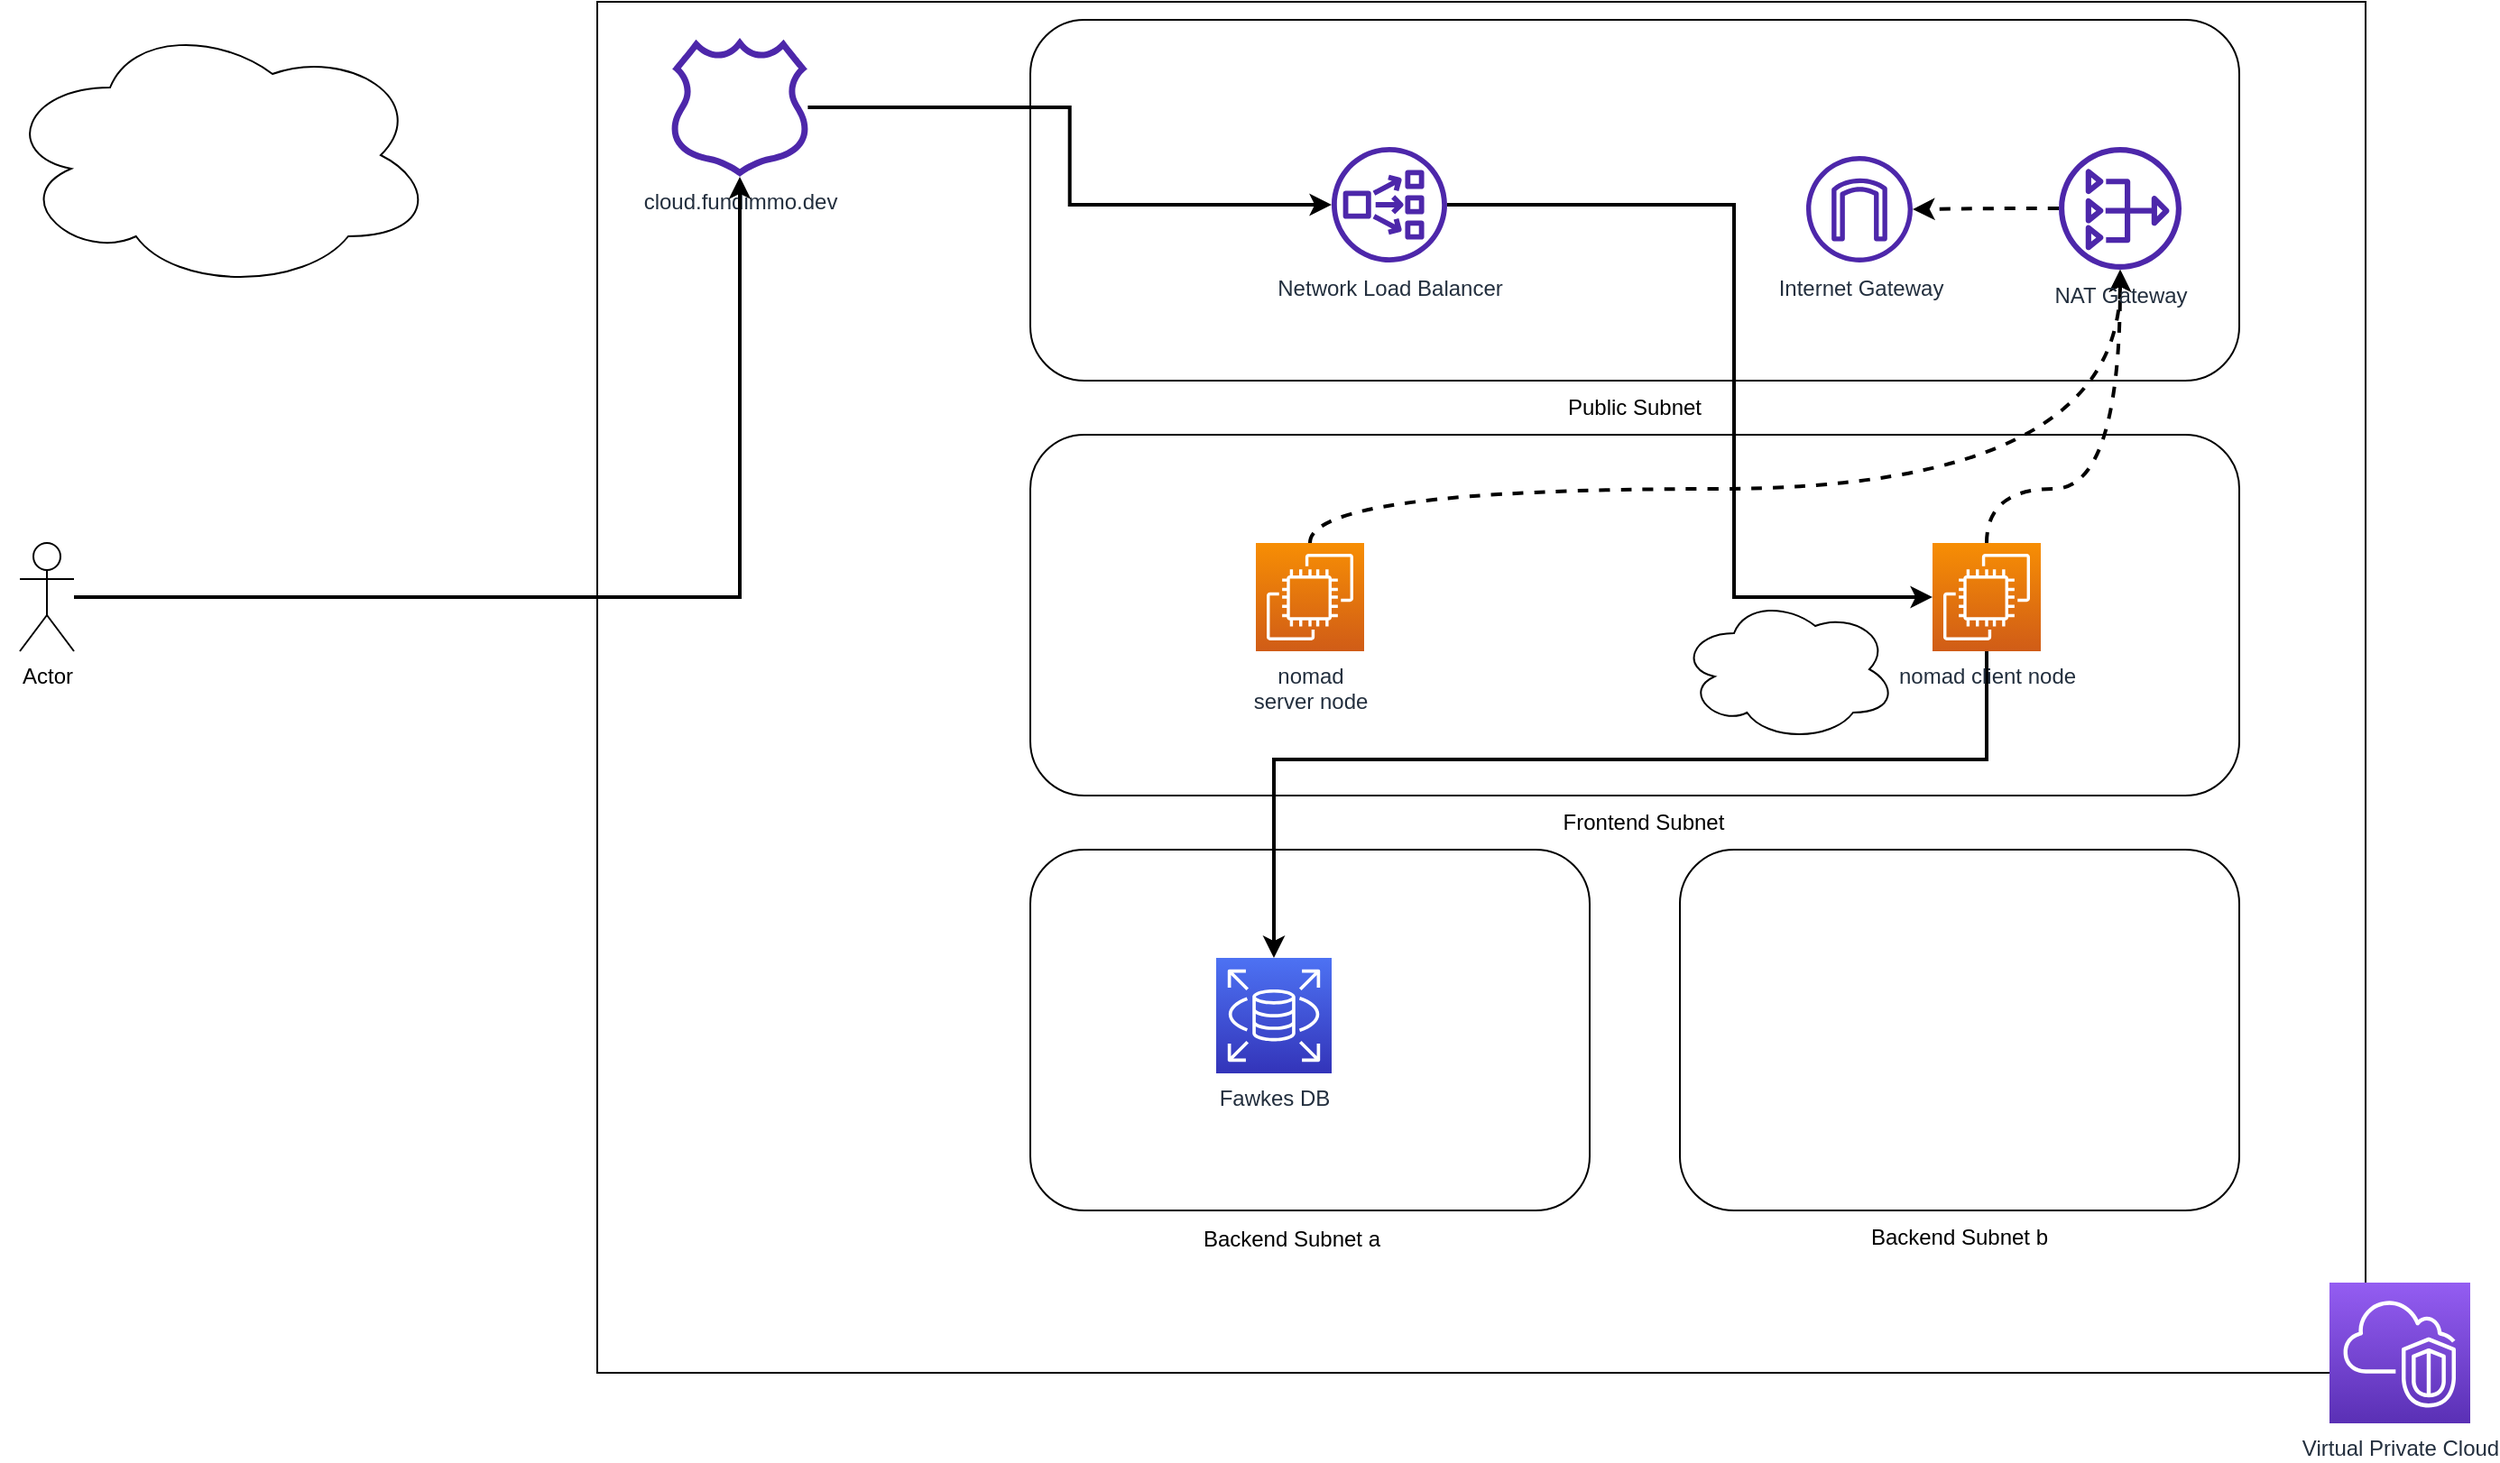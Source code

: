 <mxfile version="20.0.4" type="github">
  <diagram id="0LEvk2xclRuxLxfBsZIf" name="Page-1">
    <mxGraphModel dx="2893" dy="1160" grid="1" gridSize="10" guides="1" tooltips="1" connect="1" arrows="1" fold="1" page="1" pageScale="1" pageWidth="827" pageHeight="1169" math="0" shadow="0">
      <root>
        <mxCell id="0" />
        <mxCell id="1" parent="0" />
        <mxCell id="Xxuf5ZZHQfM1ku2_JkdN-16" value="" style="rounded=0,5;whiteSpace=wrap;html=1;" vertex="1" parent="1">
          <mxGeometry x="-350" y="90" width="980" height="760" as="geometry" />
        </mxCell>
        <mxCell id="Xxuf5ZZHQfM1ku2_JkdN-1" value="" style="rounded=1;whiteSpace=wrap;html=1;" vertex="1" parent="1">
          <mxGeometry x="-110" y="100" width="670" height="200" as="geometry" />
        </mxCell>
        <mxCell id="Xxuf5ZZHQfM1ku2_JkdN-2" value="" style="rounded=1;whiteSpace=wrap;html=1;" vertex="1" parent="1">
          <mxGeometry x="-110" y="330" width="670" height="200" as="geometry" />
        </mxCell>
        <mxCell id="Xxuf5ZZHQfM1ku2_JkdN-3" value="" style="rounded=1;whiteSpace=wrap;html=1;" vertex="1" parent="1">
          <mxGeometry x="-110" y="560" width="310" height="200" as="geometry" />
        </mxCell>
        <mxCell id="Xxuf5ZZHQfM1ku2_JkdN-4" value="" style="rounded=1;whiteSpace=wrap;html=1;" vertex="1" parent="1">
          <mxGeometry x="250" y="560" width="310" height="200" as="geometry" />
        </mxCell>
        <mxCell id="Xxuf5ZZHQfM1ku2_JkdN-36" style="edgeStyle=orthogonalEdgeStyle;orthogonalLoop=1;jettySize=auto;html=1;strokeWidth=2;curved=1;dashed=1;" edge="1" parent="1" source="Xxuf5ZZHQfM1ku2_JkdN-5" target="Xxuf5ZZHQfM1ku2_JkdN-23">
          <mxGeometry relative="1" as="geometry">
            <Array as="points">
              <mxPoint x="45" y="360" />
              <mxPoint x="494" y="360" />
            </Array>
          </mxGeometry>
        </mxCell>
        <mxCell id="Xxuf5ZZHQfM1ku2_JkdN-5" value="nomad &lt;br&gt;server node" style="sketch=0;points=[[0,0,0],[0.25,0,0],[0.5,0,0],[0.75,0,0],[1,0,0],[0,1,0],[0.25,1,0],[0.5,1,0],[0.75,1,0],[1,1,0],[0,0.25,0],[0,0.5,0],[0,0.75,0],[1,0.25,0],[1,0.5,0],[1,0.75,0]];outlineConnect=0;fontColor=#232F3E;gradientColor=#F78E04;gradientDirection=north;fillColor=#D05C17;strokeColor=#ffffff;dashed=0;verticalLabelPosition=bottom;verticalAlign=top;align=center;html=1;fontSize=12;fontStyle=0;aspect=fixed;shape=mxgraph.aws4.resourceIcon;resIcon=mxgraph.aws4.ec2;" vertex="1" parent="1">
          <mxGeometry x="15" y="390" width="60" height="60" as="geometry" />
        </mxCell>
        <mxCell id="Xxuf5ZZHQfM1ku2_JkdN-32" style="edgeStyle=orthogonalEdgeStyle;rounded=0;orthogonalLoop=1;jettySize=auto;html=1;entryX=0.5;entryY=0;entryDx=0;entryDy=0;entryPerimeter=0;strokeWidth=2;" edge="1" parent="1" source="Xxuf5ZZHQfM1ku2_JkdN-6" target="Xxuf5ZZHQfM1ku2_JkdN-8">
          <mxGeometry relative="1" as="geometry">
            <Array as="points">
              <mxPoint x="420" y="510" />
              <mxPoint x="25" y="510" />
            </Array>
          </mxGeometry>
        </mxCell>
        <mxCell id="Xxuf5ZZHQfM1ku2_JkdN-34" style="edgeStyle=orthogonalEdgeStyle;orthogonalLoop=1;jettySize=auto;html=1;strokeWidth=2;curved=1;dashed=1;" edge="1" parent="1" source="Xxuf5ZZHQfM1ku2_JkdN-6" target="Xxuf5ZZHQfM1ku2_JkdN-23">
          <mxGeometry relative="1" as="geometry">
            <Array as="points">
              <mxPoint x="420" y="360" />
              <mxPoint x="494" y="360" />
            </Array>
          </mxGeometry>
        </mxCell>
        <mxCell id="Xxuf5ZZHQfM1ku2_JkdN-6" value="nomad client node" style="sketch=0;points=[[0,0,0],[0.25,0,0],[0.5,0,0],[0.75,0,0],[1,0,0],[0,1,0],[0.25,1,0],[0.5,1,0],[0.75,1,0],[1,1,0],[0,0.25,0],[0,0.5,0],[0,0.75,0],[1,0.25,0],[1,0.5,0],[1,0.75,0]];outlineConnect=0;fontColor=#232F3E;gradientColor=#F78E04;gradientDirection=north;fillColor=#D05C17;strokeColor=#ffffff;dashed=0;verticalLabelPosition=bottom;verticalAlign=top;align=center;html=1;fontSize=12;fontStyle=0;aspect=fixed;shape=mxgraph.aws4.resourceIcon;resIcon=mxgraph.aws4.ec2;" vertex="1" parent="1">
          <mxGeometry x="390" y="390" width="60" height="60" as="geometry" />
        </mxCell>
        <mxCell id="Xxuf5ZZHQfM1ku2_JkdN-8" value="Fawkes DB" style="sketch=0;points=[[0,0,0],[0.25,0,0],[0.5,0,0],[0.75,0,0],[1,0,0],[0,1,0],[0.25,1,0],[0.5,1,0],[0.75,1,0],[1,1,0],[0,0.25,0],[0,0.5,0],[0,0.75,0],[1,0.25,0],[1,0.5,0],[1,0.75,0]];outlineConnect=0;fontColor=#232F3E;gradientColor=#4D72F3;gradientDirection=north;fillColor=#3334B9;strokeColor=#ffffff;dashed=0;verticalLabelPosition=bottom;verticalAlign=top;align=center;html=1;fontSize=12;fontStyle=0;aspect=fixed;shape=mxgraph.aws4.resourceIcon;resIcon=mxgraph.aws4.rds;" vertex="1" parent="1">
          <mxGeometry x="-7" y="620" width="64" height="64" as="geometry" />
        </mxCell>
        <mxCell id="Xxuf5ZZHQfM1ku2_JkdN-30" style="edgeStyle=orthogonalEdgeStyle;rounded=0;orthogonalLoop=1;jettySize=auto;html=1;strokeWidth=2;" edge="1" parent="1" source="Xxuf5ZZHQfM1ku2_JkdN-9" target="Xxuf5ZZHQfM1ku2_JkdN-22">
          <mxGeometry relative="1" as="geometry" />
        </mxCell>
        <mxCell id="Xxuf5ZZHQfM1ku2_JkdN-9" value="cloud.fundimmo.dev" style="sketch=0;outlineConnect=0;fontColor=#232F3E;gradientColor=none;fillColor=#4D27AA;strokeColor=none;dashed=0;verticalLabelPosition=bottom;verticalAlign=top;align=center;html=1;fontSize=12;fontStyle=0;aspect=fixed;pointerEvents=1;shape=mxgraph.aws4.hosted_zone;" vertex="1" parent="1">
          <mxGeometry x="-310" y="110" width="78" height="77" as="geometry" />
        </mxCell>
        <mxCell id="Xxuf5ZZHQfM1ku2_JkdN-10" value="Virtual Private Cloud" style="sketch=0;points=[[0,0,0],[0.25,0,0],[0.5,0,0],[0.75,0,0],[1,0,0],[0,1,0],[0.25,1,0],[0.5,1,0],[0.75,1,0],[1,1,0],[0,0.25,0],[0,0.5,0],[0,0.75,0],[1,0.25,0],[1,0.5,0],[1,0.75,0]];outlineConnect=0;fontColor=#232F3E;gradientColor=#945DF2;gradientDirection=north;fillColor=#5A30B5;strokeColor=#ffffff;dashed=0;verticalLabelPosition=bottom;verticalAlign=top;align=center;html=1;fontSize=12;fontStyle=0;aspect=fixed;shape=mxgraph.aws4.resourceIcon;resIcon=mxgraph.aws4.vpc;" vertex="1" parent="1">
          <mxGeometry x="610" y="800" width="78" height="78" as="geometry" />
        </mxCell>
        <mxCell id="Xxuf5ZZHQfM1ku2_JkdN-17" value="Frontend Subnet" style="text;html=1;strokeColor=none;fillColor=none;align=center;verticalAlign=middle;whiteSpace=wrap;rounded=0;" vertex="1" parent="1">
          <mxGeometry x="180" y="530" width="100" height="30" as="geometry" />
        </mxCell>
        <mxCell id="Xxuf5ZZHQfM1ku2_JkdN-18" value="Backend Subnet a" style="text;html=1;strokeColor=none;fillColor=none;align=center;verticalAlign=middle;whiteSpace=wrap;rounded=0;" vertex="1" parent="1">
          <mxGeometry x="-30" y="761" width="130" height="30" as="geometry" />
        </mxCell>
        <mxCell id="Xxuf5ZZHQfM1ku2_JkdN-19" value="Backend Subnet b" style="text;html=1;strokeColor=none;fillColor=none;align=center;verticalAlign=middle;whiteSpace=wrap;rounded=0;" vertex="1" parent="1">
          <mxGeometry x="340" y="760" width="130" height="30" as="geometry" />
        </mxCell>
        <mxCell id="Xxuf5ZZHQfM1ku2_JkdN-21" value="Public Subnet" style="text;html=1;strokeColor=none;fillColor=none;align=center;verticalAlign=middle;whiteSpace=wrap;rounded=0;" vertex="1" parent="1">
          <mxGeometry x="175" y="300" width="100" height="30" as="geometry" />
        </mxCell>
        <mxCell id="Xxuf5ZZHQfM1ku2_JkdN-31" style="edgeStyle=orthogonalEdgeStyle;rounded=0;orthogonalLoop=1;jettySize=auto;html=1;entryX=0;entryY=0.5;entryDx=0;entryDy=0;entryPerimeter=0;strokeWidth=2;" edge="1" parent="1" source="Xxuf5ZZHQfM1ku2_JkdN-22" target="Xxuf5ZZHQfM1ku2_JkdN-6">
          <mxGeometry relative="1" as="geometry">
            <Array as="points">
              <mxPoint x="280" y="202" />
              <mxPoint x="280" y="420" />
            </Array>
          </mxGeometry>
        </mxCell>
        <mxCell id="Xxuf5ZZHQfM1ku2_JkdN-22" value="Network Load Balancer" style="sketch=0;outlineConnect=0;fontColor=#232F3E;gradientColor=none;fillColor=#4D27AA;strokeColor=none;dashed=0;verticalLabelPosition=bottom;verticalAlign=top;align=center;html=1;fontSize=12;fontStyle=0;aspect=fixed;pointerEvents=1;shape=mxgraph.aws4.network_load_balancer;" vertex="1" parent="1">
          <mxGeometry x="57" y="170.5" width="64" height="64" as="geometry" />
        </mxCell>
        <mxCell id="Xxuf5ZZHQfM1ku2_JkdN-35" style="edgeStyle=orthogonalEdgeStyle;orthogonalLoop=1;jettySize=auto;html=1;strokeWidth=2;curved=1;dashed=1;" edge="1" parent="1" source="Xxuf5ZZHQfM1ku2_JkdN-23" target="Xxuf5ZZHQfM1ku2_JkdN-24">
          <mxGeometry relative="1" as="geometry" />
        </mxCell>
        <mxCell id="Xxuf5ZZHQfM1ku2_JkdN-23" value="NAT Gateway" style="sketch=0;outlineConnect=0;fontColor=#232F3E;gradientColor=none;fillColor=#4D27AA;strokeColor=none;dashed=0;verticalLabelPosition=bottom;verticalAlign=top;align=center;html=1;fontSize=12;fontStyle=0;aspect=fixed;pointerEvents=1;shape=mxgraph.aws4.nat_gateway;" vertex="1" parent="1">
          <mxGeometry x="460" y="170.5" width="68" height="68" as="geometry" />
        </mxCell>
        <mxCell id="Xxuf5ZZHQfM1ku2_JkdN-24" value="Internet Gateway" style="sketch=0;outlineConnect=0;fontColor=#232F3E;gradientColor=none;fillColor=#4D27AA;strokeColor=none;dashed=0;verticalLabelPosition=bottom;verticalAlign=top;align=center;html=1;fontSize=12;fontStyle=0;aspect=fixed;pointerEvents=1;shape=mxgraph.aws4.internet_gateway;" vertex="1" parent="1">
          <mxGeometry x="320" y="175.5" width="59" height="59" as="geometry" />
        </mxCell>
        <mxCell id="Xxuf5ZZHQfM1ku2_JkdN-28" style="edgeStyle=orthogonalEdgeStyle;rounded=0;orthogonalLoop=1;jettySize=auto;html=1;strokeWidth=2;" edge="1" parent="1" source="Xxuf5ZZHQfM1ku2_JkdN-27" target="Xxuf5ZZHQfM1ku2_JkdN-9">
          <mxGeometry relative="1" as="geometry" />
        </mxCell>
        <mxCell id="Xxuf5ZZHQfM1ku2_JkdN-27" value="Actor" style="shape=umlActor;verticalLabelPosition=bottom;verticalAlign=top;html=1;outlineConnect=0;" vertex="1" parent="1">
          <mxGeometry x="-670" y="390" width="30" height="60" as="geometry" />
        </mxCell>
        <mxCell id="Xxuf5ZZHQfM1ku2_JkdN-37" value="" style="ellipse;shape=cloud;whiteSpace=wrap;html=1;" vertex="1" parent="1">
          <mxGeometry x="250" y="420" width="120" height="80" as="geometry" />
        </mxCell>
        <mxCell id="Xxuf5ZZHQfM1ku2_JkdN-38" value="" style="ellipse;shape=cloud;whiteSpace=wrap;html=1;" vertex="1" parent="1">
          <mxGeometry x="-680" y="100" width="240" height="150" as="geometry" />
        </mxCell>
      </root>
    </mxGraphModel>
  </diagram>
</mxfile>

